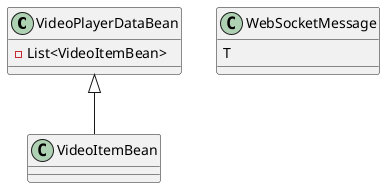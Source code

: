 @startuml
VideoPlayerDataBean <|-- VideoItemBean


/'webSocket消息'/
class WebSocketMessage{
        T
}

/'视频列表数据类'/
class VideoPlayerDataBean{

   - List<VideoItemBean>

}

/'单个视频类'/
class VideoItemBean{

}



@enduml